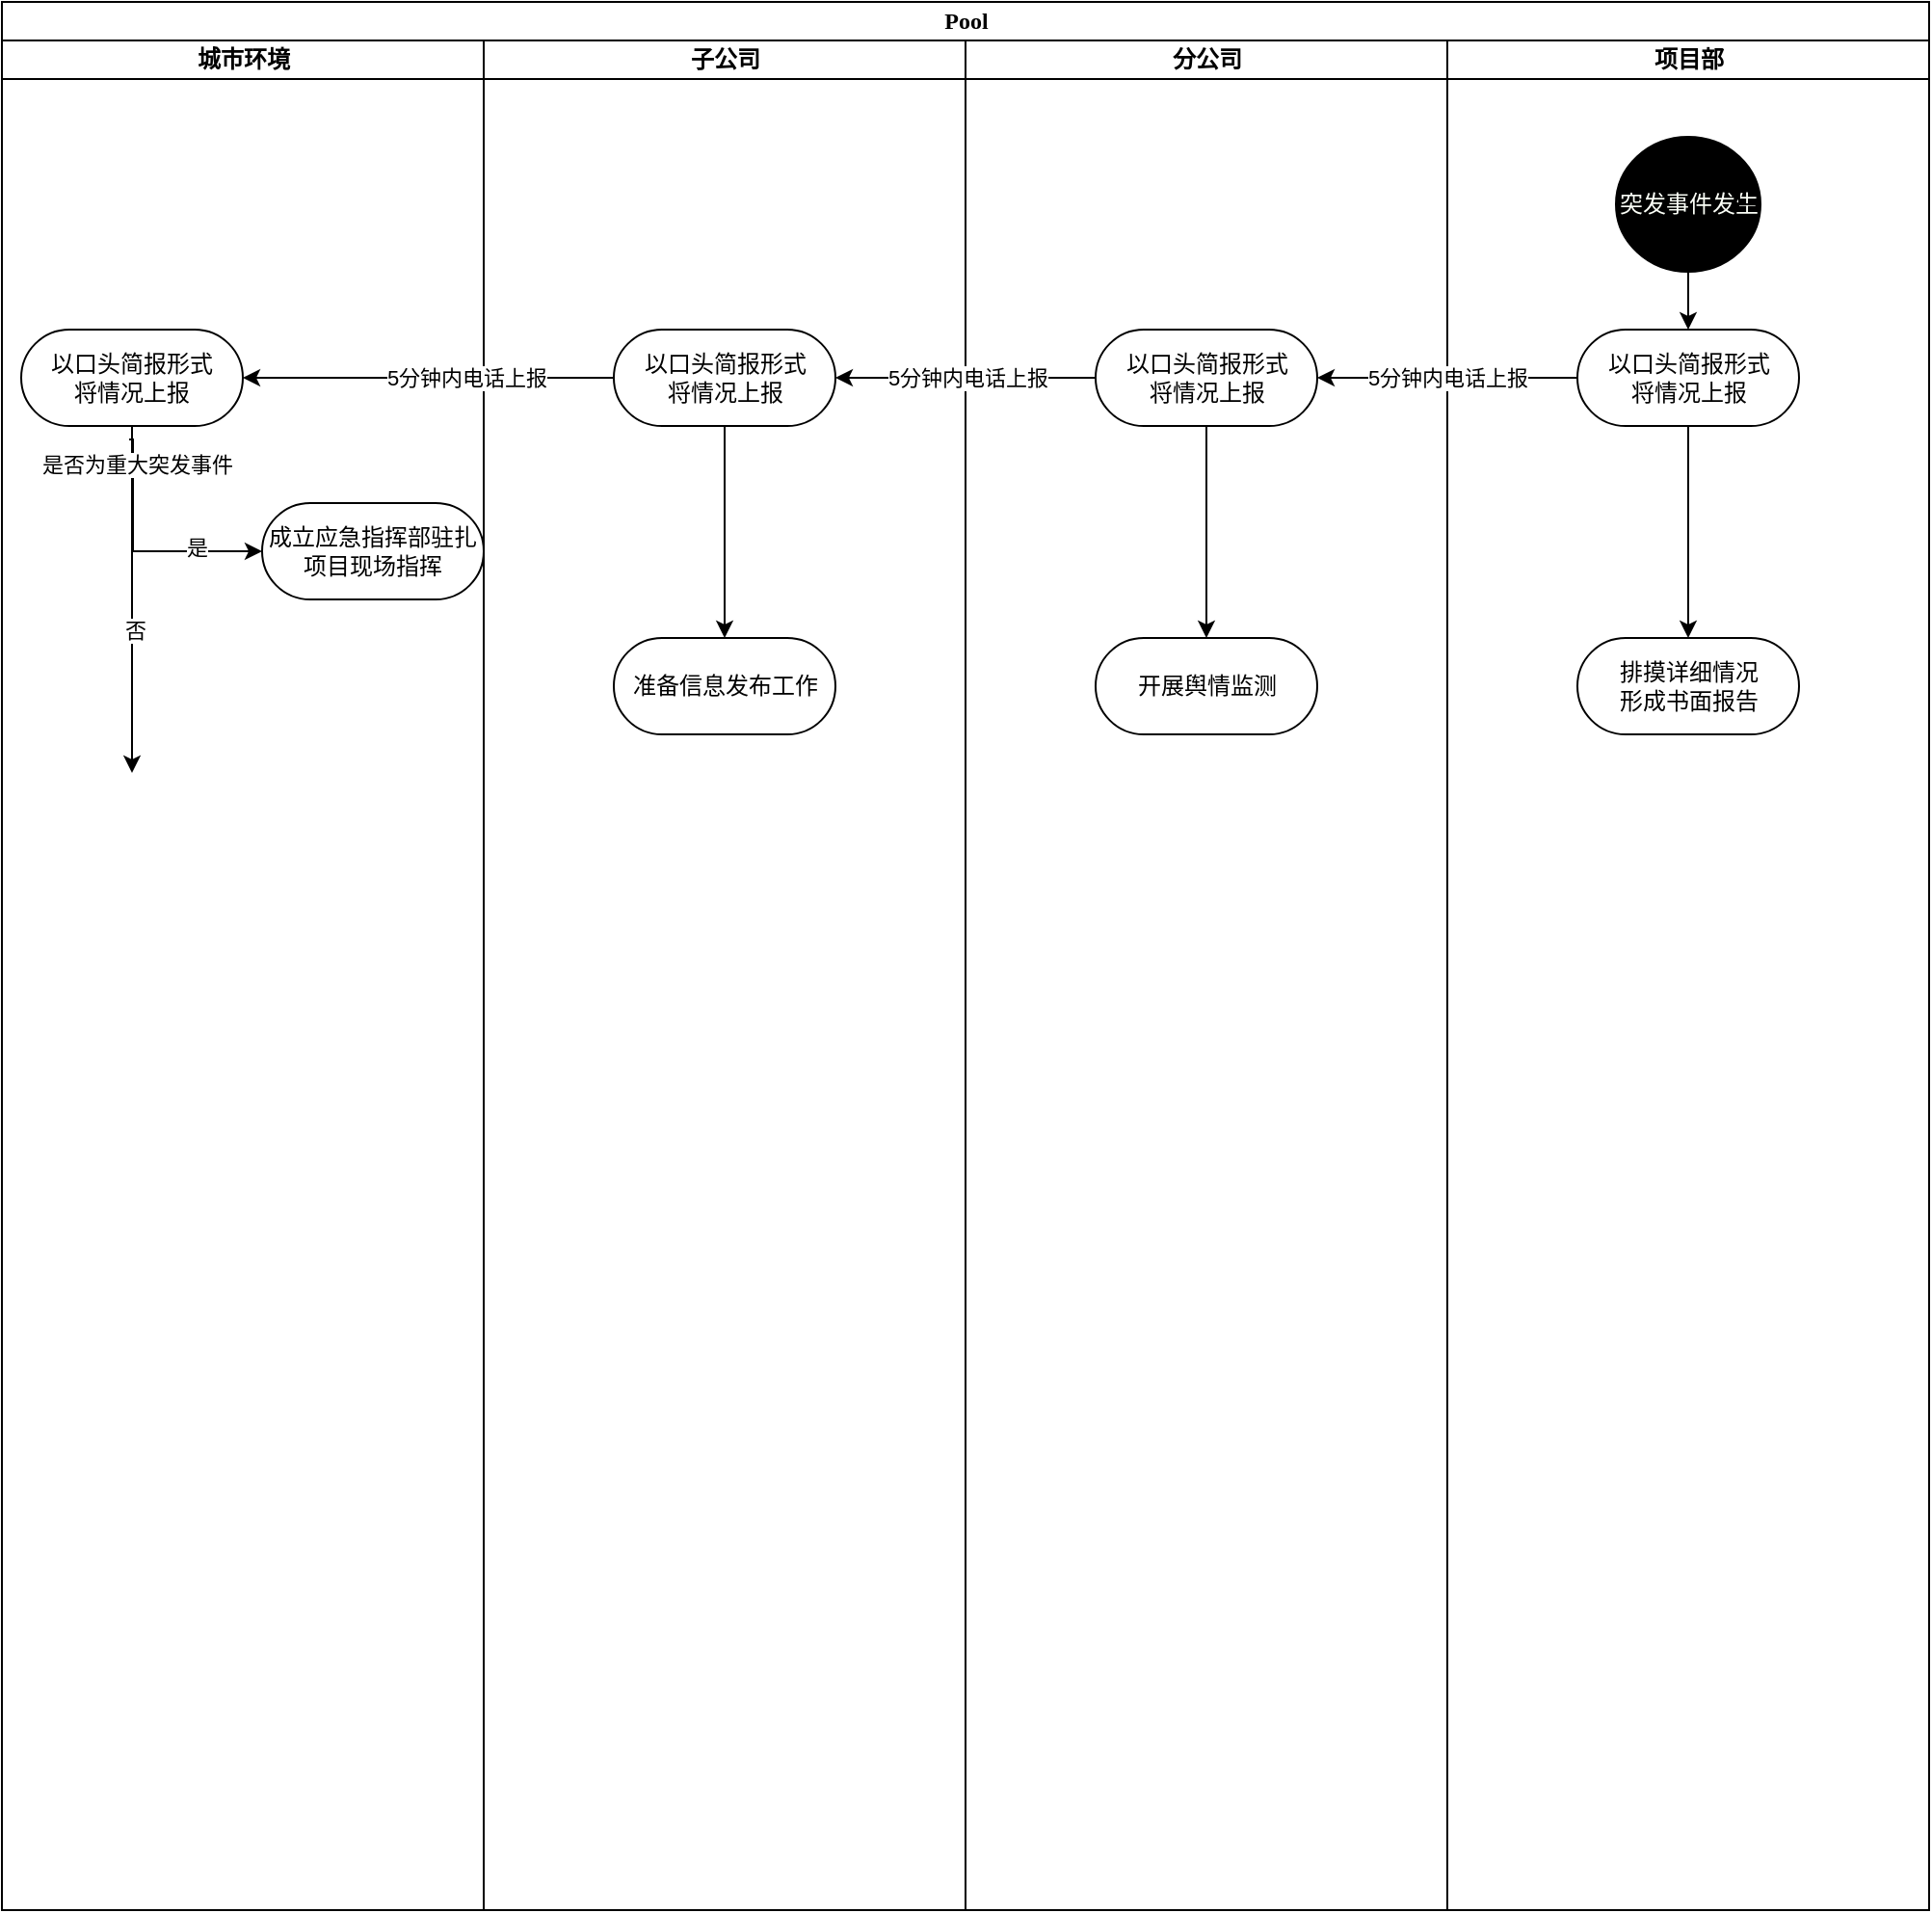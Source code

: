 <mxfile version="21.6.7" type="github">
  <diagram name="Page-1" id="0783ab3e-0a74-02c8-0abd-f7b4e66b4bec">
    <mxGraphModel dx="1434" dy="766" grid="1" gridSize="10" guides="1" tooltips="1" connect="1" arrows="1" fold="1" page="1" pageScale="1" pageWidth="850" pageHeight="1100" background="none" math="0" shadow="0">
      <root>
        <mxCell id="0" />
        <mxCell id="1" parent="0" />
        <mxCell id="1c1d494c118603dd-1" value="Pool" style="swimlane;html=1;childLayout=stackLayout;startSize=20;rounded=0;shadow=0;comic=0;labelBackgroundColor=none;strokeWidth=1;fontFamily=Verdana;fontSize=12;align=center;" parent="1" vertex="1">
          <mxGeometry x="40" y="20" width="1000" height="990" as="geometry" />
        </mxCell>
        <mxCell id="1c1d494c118603dd-2" value="城市环境" style="swimlane;html=1;startSize=20;" parent="1c1d494c118603dd-1" vertex="1">
          <mxGeometry y="20" width="250" height="970" as="geometry" />
        </mxCell>
        <mxCell id="oOQ63VLb-OkWk4r61rTC-39" style="edgeStyle=orthogonalEdgeStyle;rounded=0;orthogonalLoop=1;jettySize=auto;html=1;entryX=0;entryY=0.5;entryDx=0;entryDy=0;exitX=0.487;exitY=1.14;exitDx=0;exitDy=0;exitPerimeter=0;" edge="1" parent="1c1d494c118603dd-2" source="oOQ63VLb-OkWk4r61rTC-31" target="oOQ63VLb-OkWk4r61rTC-35">
          <mxGeometry relative="1" as="geometry">
            <Array as="points">
              <mxPoint x="68" y="207" />
              <mxPoint x="68" y="265" />
            </Array>
          </mxGeometry>
        </mxCell>
        <mxCell id="oOQ63VLb-OkWk4r61rTC-55" value="是" style="edgeLabel;html=1;align=center;verticalAlign=middle;resizable=0;points=[];" vertex="1" connectable="0" parent="oOQ63VLb-OkWk4r61rTC-39">
          <mxGeometry x="0.465" y="2" relative="1" as="geometry">
            <mxPoint as="offset" />
          </mxGeometry>
        </mxCell>
        <mxCell id="oOQ63VLb-OkWk4r61rTC-53" style="edgeStyle=orthogonalEdgeStyle;rounded=0;orthogonalLoop=1;jettySize=auto;html=1;" edge="1" parent="1c1d494c118603dd-2" source="oOQ63VLb-OkWk4r61rTC-31">
          <mxGeometry relative="1" as="geometry">
            <mxPoint x="67.5" y="380" as="targetPoint" />
          </mxGeometry>
        </mxCell>
        <mxCell id="oOQ63VLb-OkWk4r61rTC-54" value="是否为重大突发事件" style="edgeLabel;html=1;align=center;verticalAlign=middle;resizable=0;points=[];" vertex="1" connectable="0" parent="oOQ63VLb-OkWk4r61rTC-53">
          <mxGeometry x="-0.778" y="2" relative="1" as="geometry">
            <mxPoint as="offset" />
          </mxGeometry>
        </mxCell>
        <mxCell id="oOQ63VLb-OkWk4r61rTC-56" value="否" style="edgeLabel;html=1;align=center;verticalAlign=middle;resizable=0;points=[];" vertex="1" connectable="0" parent="oOQ63VLb-OkWk4r61rTC-53">
          <mxGeometry x="0.18" y="1" relative="1" as="geometry">
            <mxPoint as="offset" />
          </mxGeometry>
        </mxCell>
        <mxCell id="oOQ63VLb-OkWk4r61rTC-31" value="以口头简报形式&lt;br&gt;将情况上报" style="rounded=1;whiteSpace=wrap;html=1;shadow=0;comic=0;labelBackgroundColor=none;strokeWidth=1;fontFamily=Verdana;fontSize=12;align=center;arcSize=50;" vertex="1" parent="1c1d494c118603dd-2">
          <mxGeometry x="10" y="150" width="115" height="50" as="geometry" />
        </mxCell>
        <mxCell id="oOQ63VLb-OkWk4r61rTC-35" value="成立应急指挥部驻扎项目现场指挥" style="rounded=1;whiteSpace=wrap;html=1;shadow=0;comic=0;labelBackgroundColor=none;strokeWidth=1;fontFamily=Verdana;fontSize=12;align=center;arcSize=50;" vertex="1" parent="1c1d494c118603dd-2">
          <mxGeometry x="135" y="240" width="115" height="50" as="geometry" />
        </mxCell>
        <mxCell id="1c1d494c118603dd-3" value="子公司" style="swimlane;html=1;startSize=20;" parent="1c1d494c118603dd-1" vertex="1">
          <mxGeometry x="250" y="20" width="250" height="970" as="geometry" />
        </mxCell>
        <mxCell id="oOQ63VLb-OkWk4r61rTC-45" style="edgeStyle=orthogonalEdgeStyle;rounded=0;orthogonalLoop=1;jettySize=auto;html=1;" edge="1" parent="1c1d494c118603dd-3" source="oOQ63VLb-OkWk4r61rTC-30" target="oOQ63VLb-OkWk4r61rTC-38">
          <mxGeometry relative="1" as="geometry" />
        </mxCell>
        <mxCell id="oOQ63VLb-OkWk4r61rTC-30" value="以口头简报形式&lt;br&gt;将情况上报" style="rounded=1;whiteSpace=wrap;html=1;shadow=0;comic=0;labelBackgroundColor=none;strokeWidth=1;fontFamily=Verdana;fontSize=12;align=center;arcSize=50;" vertex="1" parent="1c1d494c118603dd-3">
          <mxGeometry x="67.5" y="150" width="115" height="50" as="geometry" />
        </mxCell>
        <mxCell id="oOQ63VLb-OkWk4r61rTC-38" value="准备信息发布工作" style="rounded=1;whiteSpace=wrap;html=1;shadow=0;comic=0;labelBackgroundColor=none;strokeWidth=1;fontFamily=Verdana;fontSize=12;align=center;arcSize=50;" vertex="1" parent="1c1d494c118603dd-3">
          <mxGeometry x="67.5" y="310" width="115" height="50" as="geometry" />
        </mxCell>
        <mxCell id="1c1d494c118603dd-4" value="分公司" style="swimlane;html=1;startSize=20;" parent="1c1d494c118603dd-1" vertex="1">
          <mxGeometry x="500" y="20" width="250" height="970" as="geometry">
            <mxRectangle x="500" y="20" width="40" height="970" as="alternateBounds" />
          </mxGeometry>
        </mxCell>
        <mxCell id="oOQ63VLb-OkWk4r61rTC-46" style="edgeStyle=orthogonalEdgeStyle;rounded=0;orthogonalLoop=1;jettySize=auto;html=1;entryX=0.5;entryY=0;entryDx=0;entryDy=0;" edge="1" parent="1c1d494c118603dd-4" source="oOQ63VLb-OkWk4r61rTC-29" target="oOQ63VLb-OkWk4r61rTC-37">
          <mxGeometry relative="1" as="geometry" />
        </mxCell>
        <mxCell id="oOQ63VLb-OkWk4r61rTC-29" value="以口头简报形式&lt;br&gt;将情况上报" style="rounded=1;whiteSpace=wrap;html=1;shadow=0;comic=0;labelBackgroundColor=none;strokeWidth=1;fontFamily=Verdana;fontSize=12;align=center;arcSize=50;" vertex="1" parent="1c1d494c118603dd-4">
          <mxGeometry x="67.5" y="150" width="115" height="50" as="geometry" />
        </mxCell>
        <mxCell id="oOQ63VLb-OkWk4r61rTC-37" value="开展舆情监测" style="rounded=1;whiteSpace=wrap;html=1;shadow=0;comic=0;labelBackgroundColor=none;strokeWidth=1;fontFamily=Verdana;fontSize=12;align=center;arcSize=50;" vertex="1" parent="1c1d494c118603dd-4">
          <mxGeometry x="67.5" y="310" width="115" height="50" as="geometry" />
        </mxCell>
        <mxCell id="oOQ63VLb-OkWk4r61rTC-21" value="项目部" style="swimlane;html=1;startSize=20;" vertex="1" parent="1c1d494c118603dd-1">
          <mxGeometry x="750" y="20" width="250" height="970" as="geometry">
            <mxRectangle x="500" y="20" width="40" height="970" as="alternateBounds" />
          </mxGeometry>
        </mxCell>
        <mxCell id="oOQ63VLb-OkWk4r61rTC-28" style="edgeStyle=orthogonalEdgeStyle;rounded=0;orthogonalLoop=1;jettySize=auto;html=1;entryX=0.5;entryY=0;entryDx=0;entryDy=0;" edge="1" parent="oOQ63VLb-OkWk4r61rTC-21" source="60571a20871a0731-4" target="oOQ63VLb-OkWk4r61rTC-26">
          <mxGeometry relative="1" as="geometry" />
        </mxCell>
        <mxCell id="60571a20871a0731-4" value="&lt;font color=&quot;#fbfff7&quot;&gt;突发事件发生&lt;/font&gt;" style="ellipse;whiteSpace=wrap;html=1;rounded=0;shadow=0;comic=0;labelBackgroundColor=none;strokeWidth=1;fillColor=#000000;fontFamily=Verdana;fontSize=12;align=center;" parent="oOQ63VLb-OkWk4r61rTC-21" vertex="1">
          <mxGeometry x="87.5" y="50" width="75" height="70" as="geometry" />
        </mxCell>
        <mxCell id="oOQ63VLb-OkWk4r61rTC-2" style="edgeStyle=orthogonalEdgeStyle;rounded=0;orthogonalLoop=1;jettySize=auto;html=1;exitX=1;exitY=0.5;exitDx=0;exitDy=0;entryX=1;entryY=0;entryDx=0;entryDy=0;" edge="1" parent="oOQ63VLb-OkWk4r61rTC-21" source="60571a20871a0731-4" target="60571a20871a0731-4">
          <mxGeometry relative="1" as="geometry" />
        </mxCell>
        <mxCell id="oOQ63VLb-OkWk4r61rTC-47" style="edgeStyle=orthogonalEdgeStyle;rounded=0;orthogonalLoop=1;jettySize=auto;html=1;entryX=0.5;entryY=0;entryDx=0;entryDy=0;" edge="1" parent="oOQ63VLb-OkWk4r61rTC-21" source="oOQ63VLb-OkWk4r61rTC-26" target="oOQ63VLb-OkWk4r61rTC-43">
          <mxGeometry relative="1" as="geometry" />
        </mxCell>
        <mxCell id="oOQ63VLb-OkWk4r61rTC-26" value="以口头简报形式&lt;br&gt;将情况上报" style="rounded=1;whiteSpace=wrap;html=1;shadow=0;comic=0;labelBackgroundColor=none;strokeWidth=1;fontFamily=Verdana;fontSize=12;align=center;arcSize=50;" vertex="1" parent="oOQ63VLb-OkWk4r61rTC-21">
          <mxGeometry x="67.5" y="150" width="115" height="50" as="geometry" />
        </mxCell>
        <mxCell id="oOQ63VLb-OkWk4r61rTC-43" value="排摸详细情况&lt;br&gt;形成书面报告" style="rounded=1;whiteSpace=wrap;html=1;shadow=0;comic=0;labelBackgroundColor=none;strokeWidth=1;fontFamily=Verdana;fontSize=12;align=center;arcSize=50;" vertex="1" parent="oOQ63VLb-OkWk4r61rTC-21">
          <mxGeometry x="67.5" y="310" width="115" height="50" as="geometry" />
        </mxCell>
        <mxCell id="oOQ63VLb-OkWk4r61rTC-32" style="edgeStyle=orthogonalEdgeStyle;rounded=0;orthogonalLoop=1;jettySize=auto;html=1;entryX=1;entryY=0.5;entryDx=0;entryDy=0;" edge="1" parent="1c1d494c118603dd-1" source="oOQ63VLb-OkWk4r61rTC-26" target="oOQ63VLb-OkWk4r61rTC-29">
          <mxGeometry relative="1" as="geometry" />
        </mxCell>
        <mxCell id="oOQ63VLb-OkWk4r61rTC-48" value="5分钟内电话上报" style="edgeLabel;html=1;align=center;verticalAlign=middle;resizable=0;points=[];" vertex="1" connectable="0" parent="oOQ63VLb-OkWk4r61rTC-32">
          <mxGeometry x="-0.356" y="1" relative="1" as="geometry">
            <mxPoint x="-24" y="-1" as="offset" />
          </mxGeometry>
        </mxCell>
        <mxCell id="oOQ63VLb-OkWk4r61rTC-33" style="edgeStyle=orthogonalEdgeStyle;rounded=0;orthogonalLoop=1;jettySize=auto;html=1;exitX=0;exitY=0.5;exitDx=0;exitDy=0;entryX=1;entryY=0.5;entryDx=0;entryDy=0;" edge="1" parent="1c1d494c118603dd-1" source="oOQ63VLb-OkWk4r61rTC-29" target="oOQ63VLb-OkWk4r61rTC-30">
          <mxGeometry relative="1" as="geometry" />
        </mxCell>
        <mxCell id="oOQ63VLb-OkWk4r61rTC-49" value="5分钟内电话上报" style="edgeLabel;html=1;align=center;verticalAlign=middle;resizable=0;points=[];" vertex="1" connectable="0" parent="oOQ63VLb-OkWk4r61rTC-33">
          <mxGeometry x="-0.311" y="3" relative="1" as="geometry">
            <mxPoint x="-20" y="-3" as="offset" />
          </mxGeometry>
        </mxCell>
        <mxCell id="oOQ63VLb-OkWk4r61rTC-34" style="edgeStyle=orthogonalEdgeStyle;rounded=0;orthogonalLoop=1;jettySize=auto;html=1;exitX=0;exitY=0.5;exitDx=0;exitDy=0;entryX=1;entryY=0.5;entryDx=0;entryDy=0;" edge="1" parent="1c1d494c118603dd-1" source="oOQ63VLb-OkWk4r61rTC-30" target="oOQ63VLb-OkWk4r61rTC-31">
          <mxGeometry relative="1" as="geometry" />
        </mxCell>
        <mxCell id="oOQ63VLb-OkWk4r61rTC-50" value="5分钟内电话上报" style="edgeLabel;html=1;align=center;verticalAlign=middle;resizable=0;points=[];" vertex="1" connectable="0" parent="oOQ63VLb-OkWk4r61rTC-34">
          <mxGeometry x="-0.195" relative="1" as="geometry">
            <mxPoint x="1" as="offset" />
          </mxGeometry>
        </mxCell>
      </root>
    </mxGraphModel>
  </diagram>
</mxfile>
